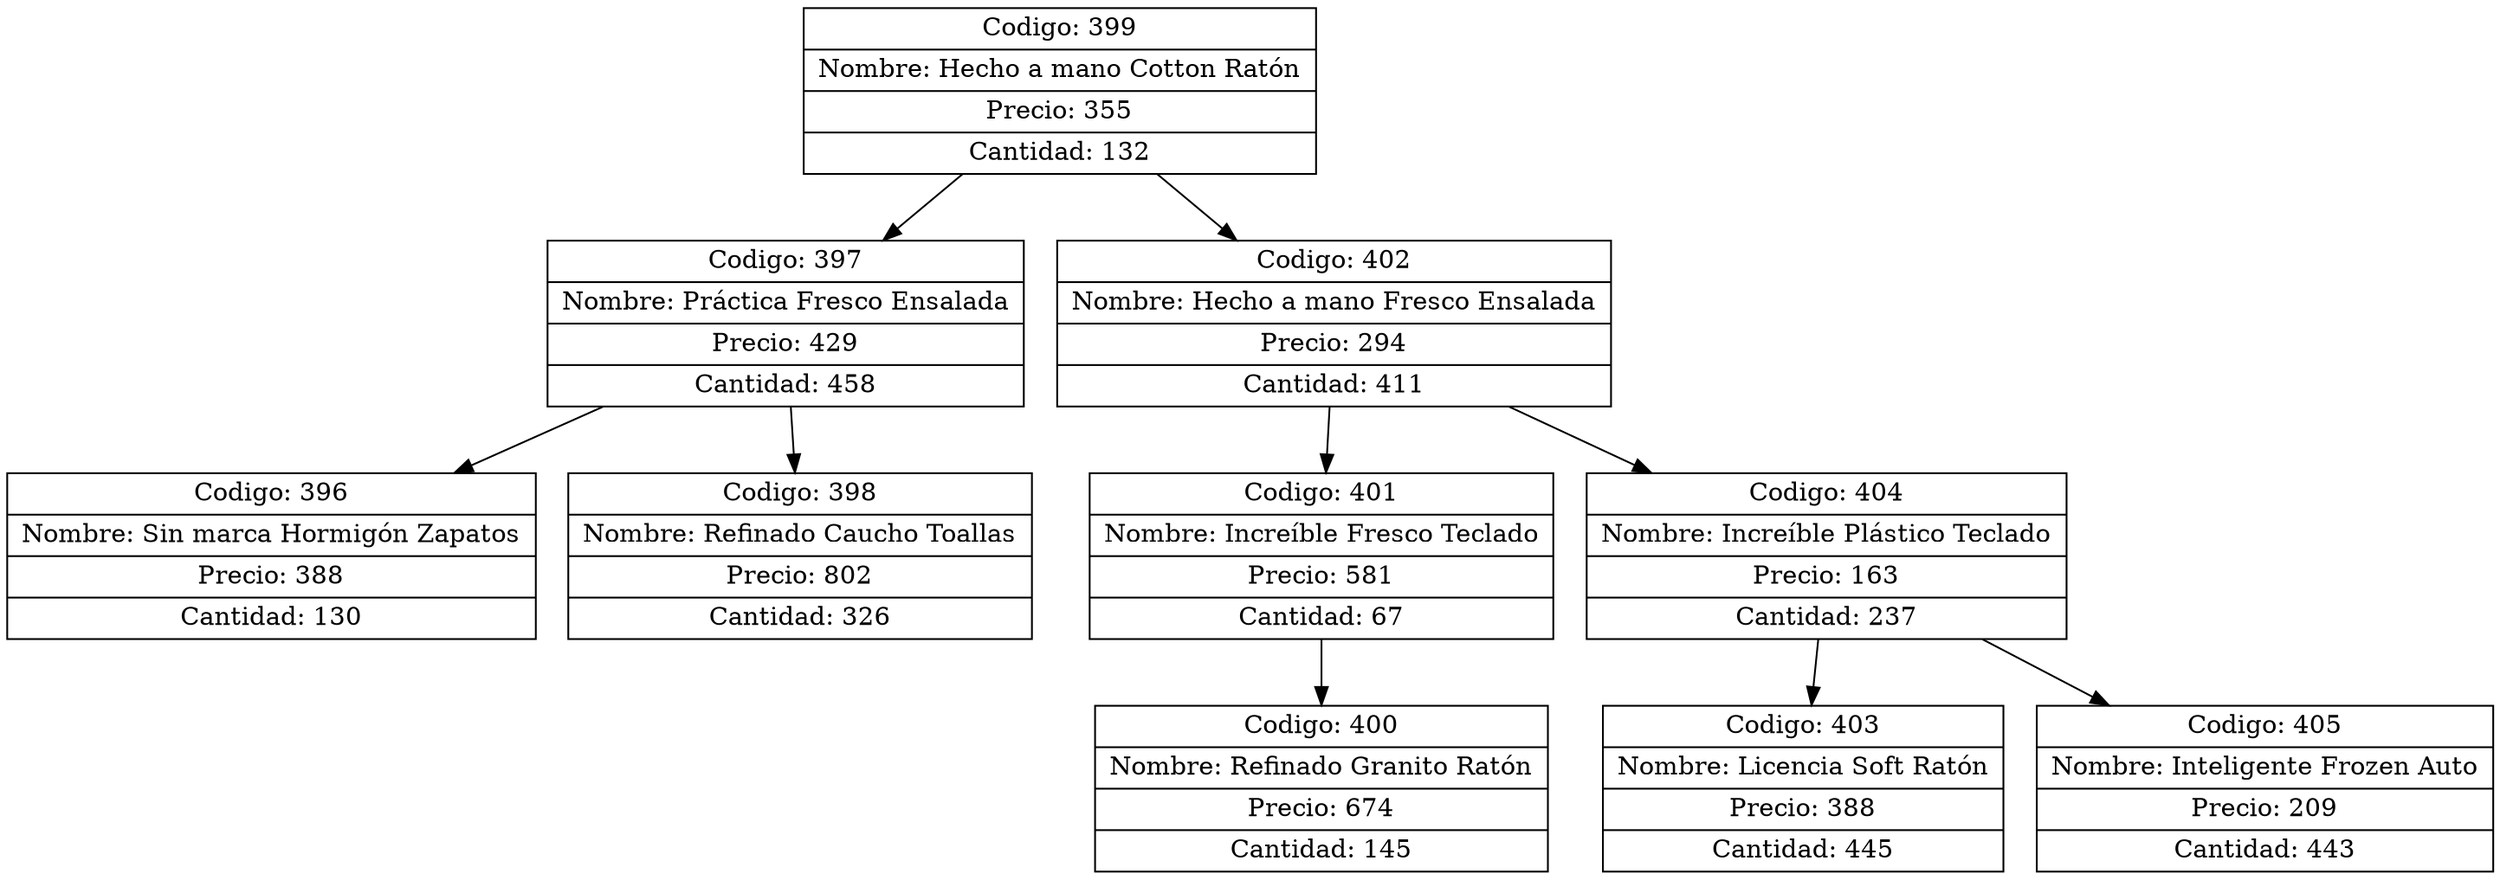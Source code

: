 digraph grafico{
rankdir=UD 
node[shape=box] 
concentrate=true 
nodo399[ shape=record, label ="{Codigo: 399|Nombre: Hecho a mano Cotton Ratón|Precio: 355|Cantidad: 132}"];
nodo397[ shape=record, label ="{Codigo: 397|Nombre: Práctica Fresco Ensalada|Precio: 429|Cantidad: 458}"];
nodo396[ shape=record, label ="{Codigo: 396|Nombre: Sin marca Hormigón Zapatos|Precio: 388|Cantidad: 130}"];
nodo397->nodo396
nodo398[ shape=record, label ="{Codigo: 398|Nombre: Refinado Caucho Toallas|Precio: 802|Cantidad: 326}"];
nodo397->nodo398
nodo399->nodo397
nodo402[ shape=record, label ="{Codigo: 402|Nombre: Hecho a mano Fresco Ensalada|Precio: 294|Cantidad: 411}"];
nodo401[ shape=record, label ="{Codigo: 401|Nombre: Increíble Fresco Teclado|Precio: 581|Cantidad: 67}"];
nodo400[ shape=record, label ="{Codigo: 400|Nombre: Refinado Granito Ratón|Precio: 674|Cantidad: 145}"];
nodo401->nodo400
nodo402->nodo401
nodo404[ shape=record, label ="{Codigo: 404|Nombre: Increíble Plástico Teclado|Precio: 163|Cantidad: 237}"];
nodo403[ shape=record, label ="{Codigo: 403|Nombre: Licencia Soft Ratón|Precio: 388|Cantidad: 445}"];
nodo404->nodo403
nodo405[ shape=record, label ="{Codigo: 405|Nombre: Inteligente Frozen Auto|Precio: 209|Cantidad: 443}"];
nodo404->nodo405
nodo402->nodo404
nodo399->nodo402
}